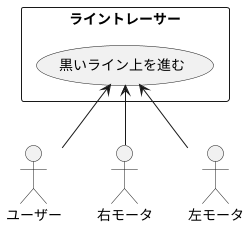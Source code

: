 @startuml 演習6-5-2_ユースケース図_ライントレーサー
    ' left to right direction

    actor ユーザー
    actor 右モータ
    actor 左モータ


    rectangle ライントレーサー{
        usecase 黒いライン上を進む as go
    }

    ユーザー -up-> go
    右モータ -up-> go
    左モータ -up-> go

@enduml
